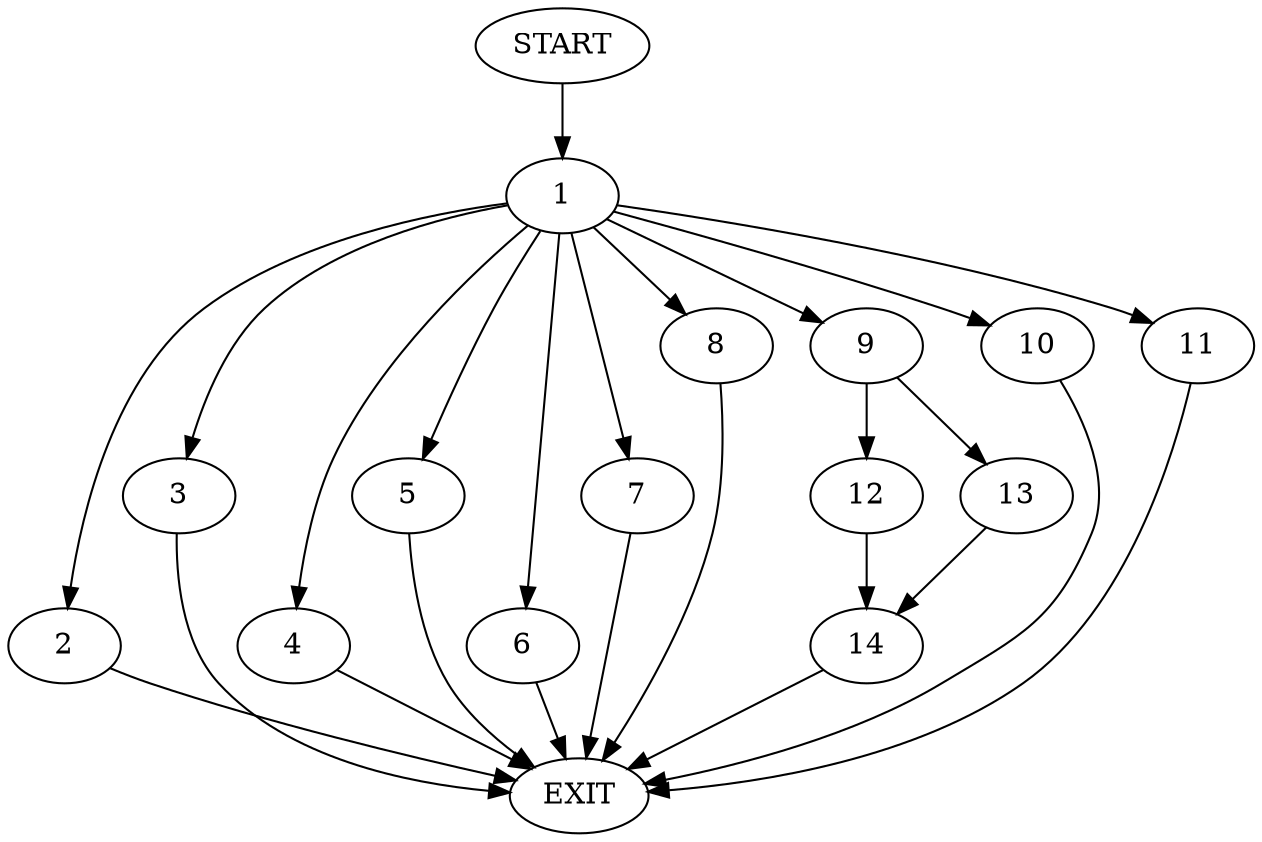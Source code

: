 digraph {
0 [label="START"]
15 [label="EXIT"]
0 -> 1
1 -> 2
1 -> 3
1 -> 4
1 -> 5
1 -> 6
1 -> 7
1 -> 8
1 -> 9
1 -> 10
1 -> 11
2 -> 15
10 -> 15
8 -> 15
4 -> 15
3 -> 15
6 -> 15
11 -> 15
7 -> 15
5 -> 15
9 -> 12
9 -> 13
13 -> 14
12 -> 14
14 -> 15
}
